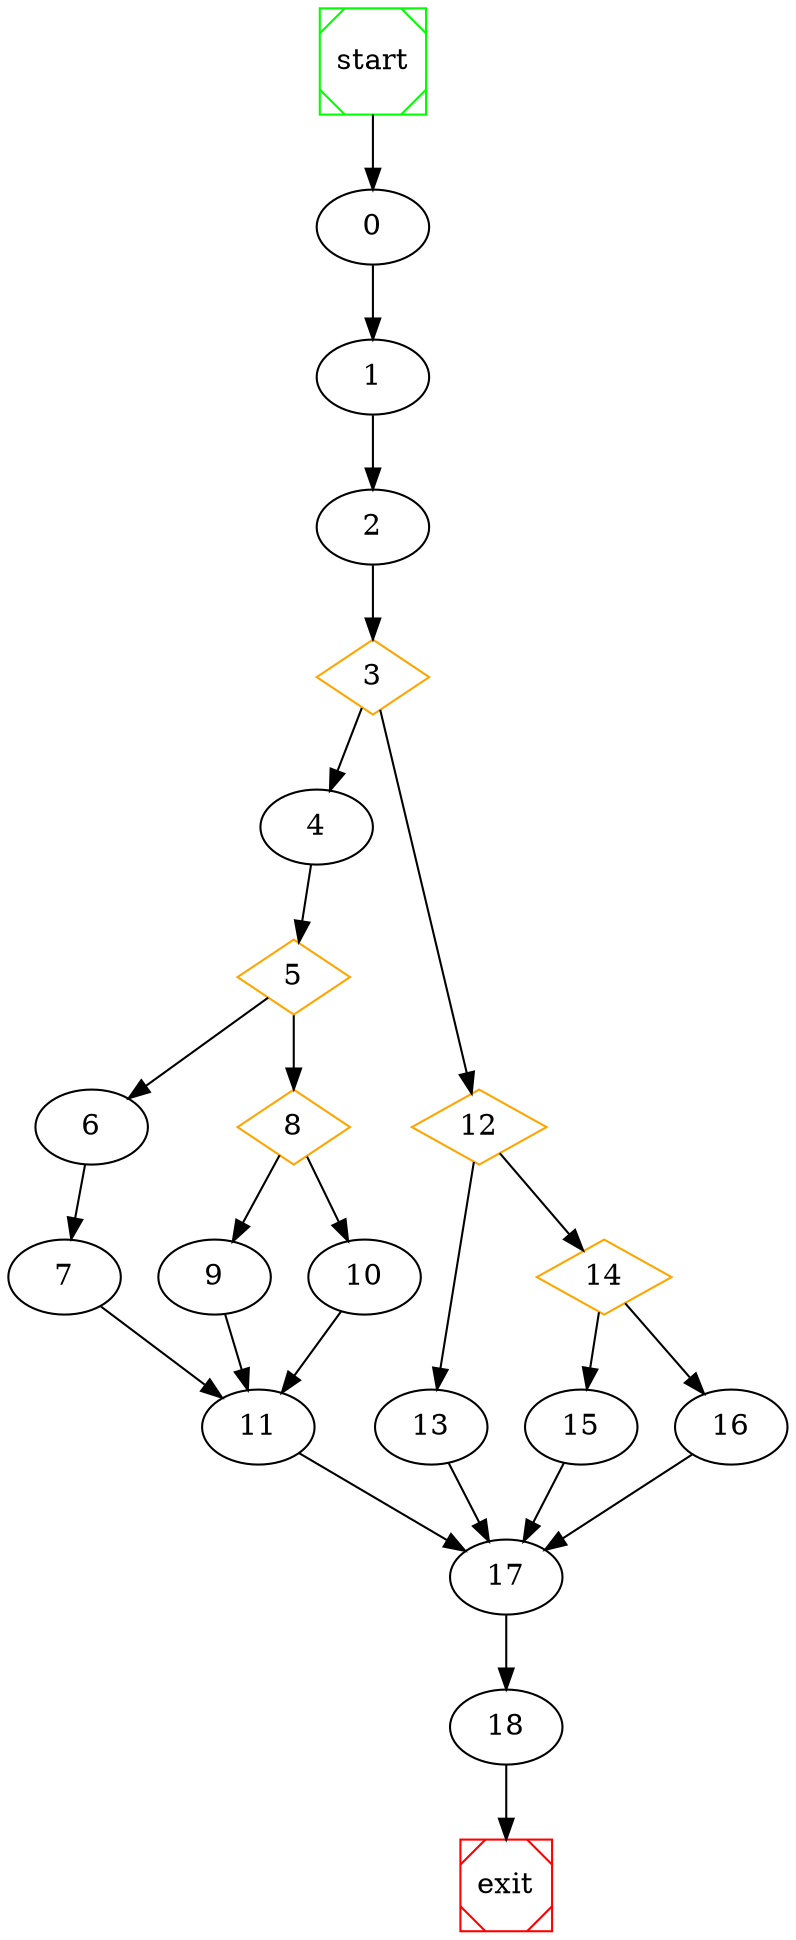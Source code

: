 # dot file created at runtime

digraph G {
	start -> 0;
	0 -> 1 ;
	1 -> 2 ;
	3 [shape=diamond, color=orange] ;
	5 [shape=diamond, color=orange] ;
	6 -> 7 ;
	5 -> 6 ;
	8 [shape=diamond, color=orange] ;
	5 -> 8 ;
	8 -> 9 ;
	8 -> 10 ;
	4 -> 5 ;
	7 -> 11 ;
	9 -> 11 ;
	10 -> 11 ;
	3 -> 4 ;
	12 [shape=diamond, color=orange] ;
	3 -> 12 ;
	12 -> 13 ;
	14 [shape=diamond, color=orange] ;
	12 -> 14 ;
	14 -> 15 ;
	14 -> 16 ;
	2 -> 3 ;
	11 -> 17 ;
	16 -> 17 ;
	15 -> 17 ;
	13 -> 17 ;
	17 -> 18 ;
	18 -> exit;

	start [shape=Msquare, color=green];
	exit [shape=Msquare, color=red];
}